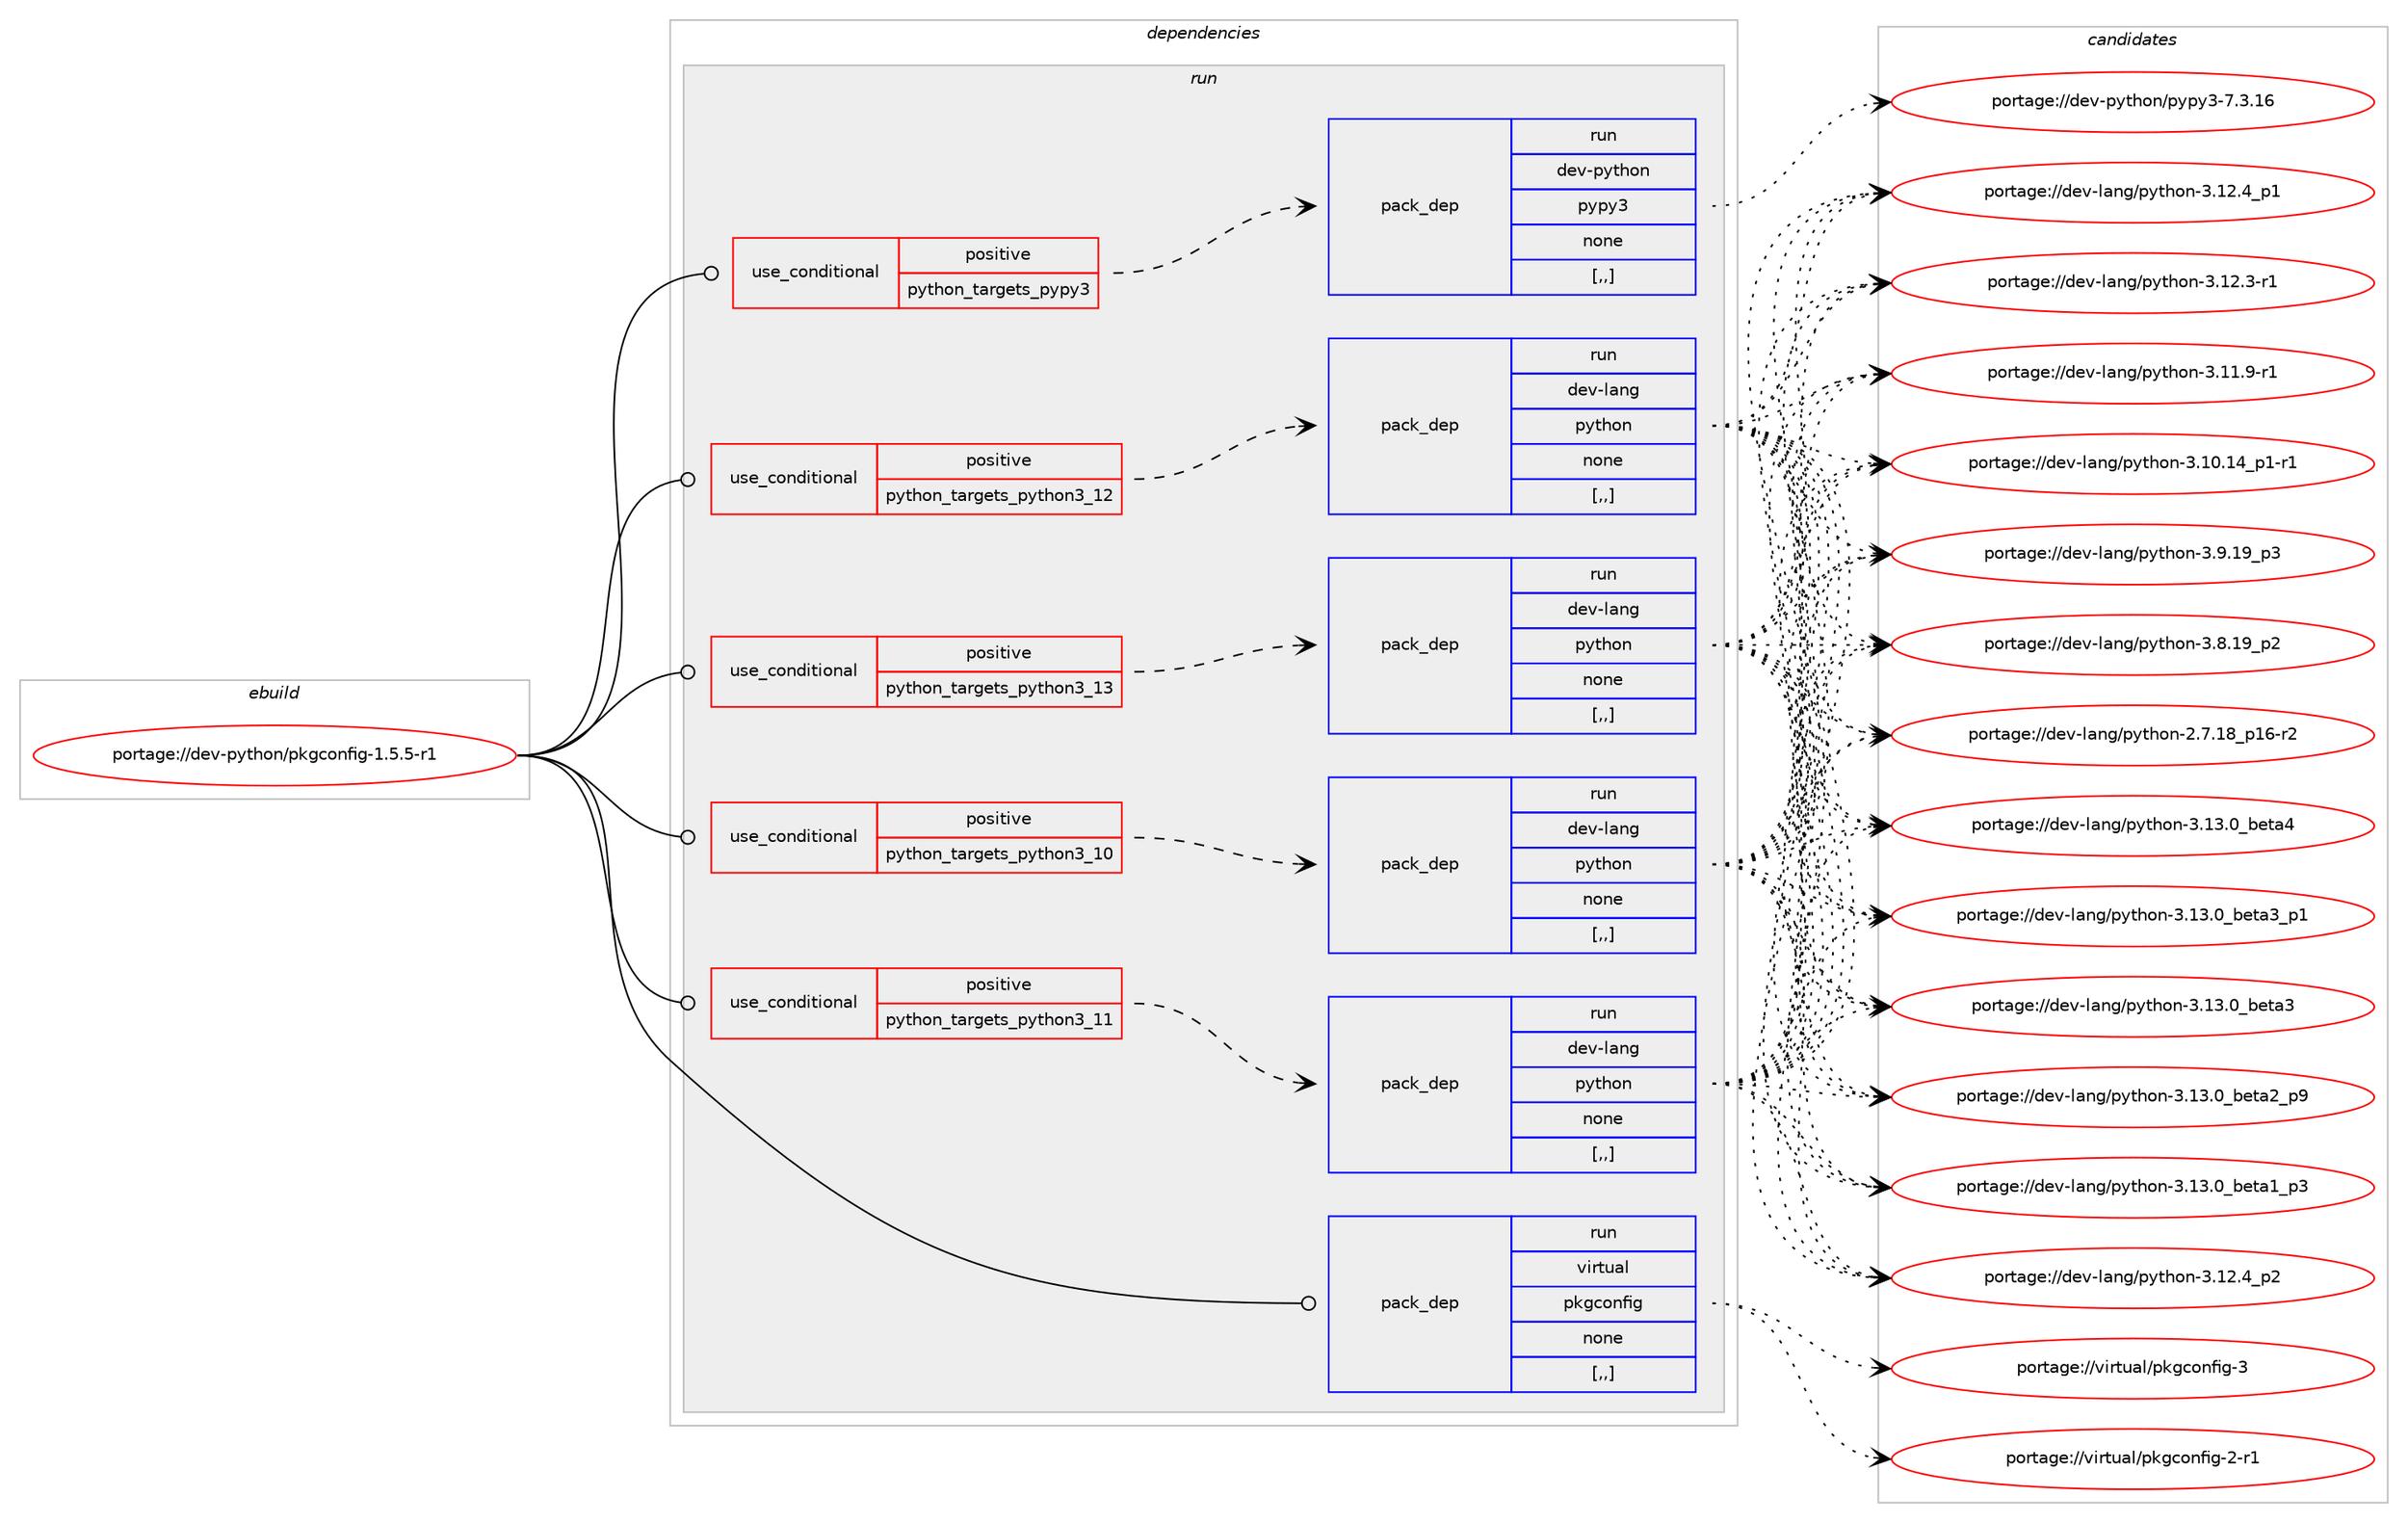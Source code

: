 digraph prolog {

# *************
# Graph options
# *************

newrank=true;
concentrate=true;
compound=true;
graph [rankdir=LR,fontname=Helvetica,fontsize=10,ranksep=1.5];#, ranksep=2.5, nodesep=0.2];
edge  [arrowhead=vee];
node  [fontname=Helvetica,fontsize=10];

# **********
# The ebuild
# **********

subgraph cluster_leftcol {
color=gray;
label=<<i>ebuild</i>>;
id [label="portage://dev-python/pkgconfig-1.5.5-r1", color=red, width=4, href="../dev-python/pkgconfig-1.5.5-r1.svg"];
}

# ****************
# The dependencies
# ****************

subgraph cluster_midcol {
color=gray;
label=<<i>dependencies</i>>;
subgraph cluster_compile {
fillcolor="#eeeeee";
style=filled;
label=<<i>compile</i>>;
}
subgraph cluster_compileandrun {
fillcolor="#eeeeee";
style=filled;
label=<<i>compile and run</i>>;
}
subgraph cluster_run {
fillcolor="#eeeeee";
style=filled;
label=<<i>run</i>>;
subgraph cond36156 {
dependency154897 [label=<<TABLE BORDER="0" CELLBORDER="1" CELLSPACING="0" CELLPADDING="4"><TR><TD ROWSPAN="3" CELLPADDING="10">use_conditional</TD></TR><TR><TD>positive</TD></TR><TR><TD>python_targets_pypy3</TD></TR></TABLE>>, shape=none, color=red];
subgraph pack117490 {
dependency154898 [label=<<TABLE BORDER="0" CELLBORDER="1" CELLSPACING="0" CELLPADDING="4" WIDTH="220"><TR><TD ROWSPAN="6" CELLPADDING="30">pack_dep</TD></TR><TR><TD WIDTH="110">run</TD></TR><TR><TD>dev-python</TD></TR><TR><TD>pypy3</TD></TR><TR><TD>none</TD></TR><TR><TD>[,,]</TD></TR></TABLE>>, shape=none, color=blue];
}
dependency154897:e -> dependency154898:w [weight=20,style="dashed",arrowhead="vee"];
}
id:e -> dependency154897:w [weight=20,style="solid",arrowhead="odot"];
subgraph cond36157 {
dependency154899 [label=<<TABLE BORDER="0" CELLBORDER="1" CELLSPACING="0" CELLPADDING="4"><TR><TD ROWSPAN="3" CELLPADDING="10">use_conditional</TD></TR><TR><TD>positive</TD></TR><TR><TD>python_targets_python3_10</TD></TR></TABLE>>, shape=none, color=red];
subgraph pack117491 {
dependency154900 [label=<<TABLE BORDER="0" CELLBORDER="1" CELLSPACING="0" CELLPADDING="4" WIDTH="220"><TR><TD ROWSPAN="6" CELLPADDING="30">pack_dep</TD></TR><TR><TD WIDTH="110">run</TD></TR><TR><TD>dev-lang</TD></TR><TR><TD>python</TD></TR><TR><TD>none</TD></TR><TR><TD>[,,]</TD></TR></TABLE>>, shape=none, color=blue];
}
dependency154899:e -> dependency154900:w [weight=20,style="dashed",arrowhead="vee"];
}
id:e -> dependency154899:w [weight=20,style="solid",arrowhead="odot"];
subgraph cond36158 {
dependency154901 [label=<<TABLE BORDER="0" CELLBORDER="1" CELLSPACING="0" CELLPADDING="4"><TR><TD ROWSPAN="3" CELLPADDING="10">use_conditional</TD></TR><TR><TD>positive</TD></TR><TR><TD>python_targets_python3_11</TD></TR></TABLE>>, shape=none, color=red];
subgraph pack117492 {
dependency154902 [label=<<TABLE BORDER="0" CELLBORDER="1" CELLSPACING="0" CELLPADDING="4" WIDTH="220"><TR><TD ROWSPAN="6" CELLPADDING="30">pack_dep</TD></TR><TR><TD WIDTH="110">run</TD></TR><TR><TD>dev-lang</TD></TR><TR><TD>python</TD></TR><TR><TD>none</TD></TR><TR><TD>[,,]</TD></TR></TABLE>>, shape=none, color=blue];
}
dependency154901:e -> dependency154902:w [weight=20,style="dashed",arrowhead="vee"];
}
id:e -> dependency154901:w [weight=20,style="solid",arrowhead="odot"];
subgraph cond36159 {
dependency154903 [label=<<TABLE BORDER="0" CELLBORDER="1" CELLSPACING="0" CELLPADDING="4"><TR><TD ROWSPAN="3" CELLPADDING="10">use_conditional</TD></TR><TR><TD>positive</TD></TR><TR><TD>python_targets_python3_12</TD></TR></TABLE>>, shape=none, color=red];
subgraph pack117493 {
dependency154904 [label=<<TABLE BORDER="0" CELLBORDER="1" CELLSPACING="0" CELLPADDING="4" WIDTH="220"><TR><TD ROWSPAN="6" CELLPADDING="30">pack_dep</TD></TR><TR><TD WIDTH="110">run</TD></TR><TR><TD>dev-lang</TD></TR><TR><TD>python</TD></TR><TR><TD>none</TD></TR><TR><TD>[,,]</TD></TR></TABLE>>, shape=none, color=blue];
}
dependency154903:e -> dependency154904:w [weight=20,style="dashed",arrowhead="vee"];
}
id:e -> dependency154903:w [weight=20,style="solid",arrowhead="odot"];
subgraph cond36160 {
dependency154905 [label=<<TABLE BORDER="0" CELLBORDER="1" CELLSPACING="0" CELLPADDING="4"><TR><TD ROWSPAN="3" CELLPADDING="10">use_conditional</TD></TR><TR><TD>positive</TD></TR><TR><TD>python_targets_python3_13</TD></TR></TABLE>>, shape=none, color=red];
subgraph pack117494 {
dependency154906 [label=<<TABLE BORDER="0" CELLBORDER="1" CELLSPACING="0" CELLPADDING="4" WIDTH="220"><TR><TD ROWSPAN="6" CELLPADDING="30">pack_dep</TD></TR><TR><TD WIDTH="110">run</TD></TR><TR><TD>dev-lang</TD></TR><TR><TD>python</TD></TR><TR><TD>none</TD></TR><TR><TD>[,,]</TD></TR></TABLE>>, shape=none, color=blue];
}
dependency154905:e -> dependency154906:w [weight=20,style="dashed",arrowhead="vee"];
}
id:e -> dependency154905:w [weight=20,style="solid",arrowhead="odot"];
subgraph pack117495 {
dependency154907 [label=<<TABLE BORDER="0" CELLBORDER="1" CELLSPACING="0" CELLPADDING="4" WIDTH="220"><TR><TD ROWSPAN="6" CELLPADDING="30">pack_dep</TD></TR><TR><TD WIDTH="110">run</TD></TR><TR><TD>virtual</TD></TR><TR><TD>pkgconfig</TD></TR><TR><TD>none</TD></TR><TR><TD>[,,]</TD></TR></TABLE>>, shape=none, color=blue];
}
id:e -> dependency154907:w [weight=20,style="solid",arrowhead="odot"];
}
}

# **************
# The candidates
# **************

subgraph cluster_choices {
rank=same;
color=gray;
label=<<i>candidates</i>>;

subgraph choice117490 {
color=black;
nodesep=1;
choice10010111845112121116104111110471121211121215145554651464954 [label="portage://dev-python/pypy3-7.3.16", color=red, width=4,href="../dev-python/pypy3-7.3.16.svg"];
dependency154898:e -> choice10010111845112121116104111110471121211121215145554651464954:w [style=dotted,weight="100"];
}
subgraph choice117491 {
color=black;
nodesep=1;
choice1001011184510897110103471121211161041111104551464951464895981011169752 [label="portage://dev-lang/python-3.13.0_beta4", color=red, width=4,href="../dev-lang/python-3.13.0_beta4.svg"];
choice10010111845108971101034711212111610411111045514649514648959810111697519511249 [label="portage://dev-lang/python-3.13.0_beta3_p1", color=red, width=4,href="../dev-lang/python-3.13.0_beta3_p1.svg"];
choice1001011184510897110103471121211161041111104551464951464895981011169751 [label="portage://dev-lang/python-3.13.0_beta3", color=red, width=4,href="../dev-lang/python-3.13.0_beta3.svg"];
choice10010111845108971101034711212111610411111045514649514648959810111697509511257 [label="portage://dev-lang/python-3.13.0_beta2_p9", color=red, width=4,href="../dev-lang/python-3.13.0_beta2_p9.svg"];
choice10010111845108971101034711212111610411111045514649514648959810111697499511251 [label="portage://dev-lang/python-3.13.0_beta1_p3", color=red, width=4,href="../dev-lang/python-3.13.0_beta1_p3.svg"];
choice100101118451089711010347112121116104111110455146495046529511250 [label="portage://dev-lang/python-3.12.4_p2", color=red, width=4,href="../dev-lang/python-3.12.4_p2.svg"];
choice100101118451089711010347112121116104111110455146495046529511249 [label="portage://dev-lang/python-3.12.4_p1", color=red, width=4,href="../dev-lang/python-3.12.4_p1.svg"];
choice100101118451089711010347112121116104111110455146495046514511449 [label="portage://dev-lang/python-3.12.3-r1", color=red, width=4,href="../dev-lang/python-3.12.3-r1.svg"];
choice100101118451089711010347112121116104111110455146494946574511449 [label="portage://dev-lang/python-3.11.9-r1", color=red, width=4,href="../dev-lang/python-3.11.9-r1.svg"];
choice100101118451089711010347112121116104111110455146494846495295112494511449 [label="portage://dev-lang/python-3.10.14_p1-r1", color=red, width=4,href="../dev-lang/python-3.10.14_p1-r1.svg"];
choice100101118451089711010347112121116104111110455146574649579511251 [label="portage://dev-lang/python-3.9.19_p3", color=red, width=4,href="../dev-lang/python-3.9.19_p3.svg"];
choice100101118451089711010347112121116104111110455146564649579511250 [label="portage://dev-lang/python-3.8.19_p2", color=red, width=4,href="../dev-lang/python-3.8.19_p2.svg"];
choice100101118451089711010347112121116104111110455046554649569511249544511450 [label="portage://dev-lang/python-2.7.18_p16-r2", color=red, width=4,href="../dev-lang/python-2.7.18_p16-r2.svg"];
dependency154900:e -> choice1001011184510897110103471121211161041111104551464951464895981011169752:w [style=dotted,weight="100"];
dependency154900:e -> choice10010111845108971101034711212111610411111045514649514648959810111697519511249:w [style=dotted,weight="100"];
dependency154900:e -> choice1001011184510897110103471121211161041111104551464951464895981011169751:w [style=dotted,weight="100"];
dependency154900:e -> choice10010111845108971101034711212111610411111045514649514648959810111697509511257:w [style=dotted,weight="100"];
dependency154900:e -> choice10010111845108971101034711212111610411111045514649514648959810111697499511251:w [style=dotted,weight="100"];
dependency154900:e -> choice100101118451089711010347112121116104111110455146495046529511250:w [style=dotted,weight="100"];
dependency154900:e -> choice100101118451089711010347112121116104111110455146495046529511249:w [style=dotted,weight="100"];
dependency154900:e -> choice100101118451089711010347112121116104111110455146495046514511449:w [style=dotted,weight="100"];
dependency154900:e -> choice100101118451089711010347112121116104111110455146494946574511449:w [style=dotted,weight="100"];
dependency154900:e -> choice100101118451089711010347112121116104111110455146494846495295112494511449:w [style=dotted,weight="100"];
dependency154900:e -> choice100101118451089711010347112121116104111110455146574649579511251:w [style=dotted,weight="100"];
dependency154900:e -> choice100101118451089711010347112121116104111110455146564649579511250:w [style=dotted,weight="100"];
dependency154900:e -> choice100101118451089711010347112121116104111110455046554649569511249544511450:w [style=dotted,weight="100"];
}
subgraph choice117492 {
color=black;
nodesep=1;
choice1001011184510897110103471121211161041111104551464951464895981011169752 [label="portage://dev-lang/python-3.13.0_beta4", color=red, width=4,href="../dev-lang/python-3.13.0_beta4.svg"];
choice10010111845108971101034711212111610411111045514649514648959810111697519511249 [label="portage://dev-lang/python-3.13.0_beta3_p1", color=red, width=4,href="../dev-lang/python-3.13.0_beta3_p1.svg"];
choice1001011184510897110103471121211161041111104551464951464895981011169751 [label="portage://dev-lang/python-3.13.0_beta3", color=red, width=4,href="../dev-lang/python-3.13.0_beta3.svg"];
choice10010111845108971101034711212111610411111045514649514648959810111697509511257 [label="portage://dev-lang/python-3.13.0_beta2_p9", color=red, width=4,href="../dev-lang/python-3.13.0_beta2_p9.svg"];
choice10010111845108971101034711212111610411111045514649514648959810111697499511251 [label="portage://dev-lang/python-3.13.0_beta1_p3", color=red, width=4,href="../dev-lang/python-3.13.0_beta1_p3.svg"];
choice100101118451089711010347112121116104111110455146495046529511250 [label="portage://dev-lang/python-3.12.4_p2", color=red, width=4,href="../dev-lang/python-3.12.4_p2.svg"];
choice100101118451089711010347112121116104111110455146495046529511249 [label="portage://dev-lang/python-3.12.4_p1", color=red, width=4,href="../dev-lang/python-3.12.4_p1.svg"];
choice100101118451089711010347112121116104111110455146495046514511449 [label="portage://dev-lang/python-3.12.3-r1", color=red, width=4,href="../dev-lang/python-3.12.3-r1.svg"];
choice100101118451089711010347112121116104111110455146494946574511449 [label="portage://dev-lang/python-3.11.9-r1", color=red, width=4,href="../dev-lang/python-3.11.9-r1.svg"];
choice100101118451089711010347112121116104111110455146494846495295112494511449 [label="portage://dev-lang/python-3.10.14_p1-r1", color=red, width=4,href="../dev-lang/python-3.10.14_p1-r1.svg"];
choice100101118451089711010347112121116104111110455146574649579511251 [label="portage://dev-lang/python-3.9.19_p3", color=red, width=4,href="../dev-lang/python-3.9.19_p3.svg"];
choice100101118451089711010347112121116104111110455146564649579511250 [label="portage://dev-lang/python-3.8.19_p2", color=red, width=4,href="../dev-lang/python-3.8.19_p2.svg"];
choice100101118451089711010347112121116104111110455046554649569511249544511450 [label="portage://dev-lang/python-2.7.18_p16-r2", color=red, width=4,href="../dev-lang/python-2.7.18_p16-r2.svg"];
dependency154902:e -> choice1001011184510897110103471121211161041111104551464951464895981011169752:w [style=dotted,weight="100"];
dependency154902:e -> choice10010111845108971101034711212111610411111045514649514648959810111697519511249:w [style=dotted,weight="100"];
dependency154902:e -> choice1001011184510897110103471121211161041111104551464951464895981011169751:w [style=dotted,weight="100"];
dependency154902:e -> choice10010111845108971101034711212111610411111045514649514648959810111697509511257:w [style=dotted,weight="100"];
dependency154902:e -> choice10010111845108971101034711212111610411111045514649514648959810111697499511251:w [style=dotted,weight="100"];
dependency154902:e -> choice100101118451089711010347112121116104111110455146495046529511250:w [style=dotted,weight="100"];
dependency154902:e -> choice100101118451089711010347112121116104111110455146495046529511249:w [style=dotted,weight="100"];
dependency154902:e -> choice100101118451089711010347112121116104111110455146495046514511449:w [style=dotted,weight="100"];
dependency154902:e -> choice100101118451089711010347112121116104111110455146494946574511449:w [style=dotted,weight="100"];
dependency154902:e -> choice100101118451089711010347112121116104111110455146494846495295112494511449:w [style=dotted,weight="100"];
dependency154902:e -> choice100101118451089711010347112121116104111110455146574649579511251:w [style=dotted,weight="100"];
dependency154902:e -> choice100101118451089711010347112121116104111110455146564649579511250:w [style=dotted,weight="100"];
dependency154902:e -> choice100101118451089711010347112121116104111110455046554649569511249544511450:w [style=dotted,weight="100"];
}
subgraph choice117493 {
color=black;
nodesep=1;
choice1001011184510897110103471121211161041111104551464951464895981011169752 [label="portage://dev-lang/python-3.13.0_beta4", color=red, width=4,href="../dev-lang/python-3.13.0_beta4.svg"];
choice10010111845108971101034711212111610411111045514649514648959810111697519511249 [label="portage://dev-lang/python-3.13.0_beta3_p1", color=red, width=4,href="../dev-lang/python-3.13.0_beta3_p1.svg"];
choice1001011184510897110103471121211161041111104551464951464895981011169751 [label="portage://dev-lang/python-3.13.0_beta3", color=red, width=4,href="../dev-lang/python-3.13.0_beta3.svg"];
choice10010111845108971101034711212111610411111045514649514648959810111697509511257 [label="portage://dev-lang/python-3.13.0_beta2_p9", color=red, width=4,href="../dev-lang/python-3.13.0_beta2_p9.svg"];
choice10010111845108971101034711212111610411111045514649514648959810111697499511251 [label="portage://dev-lang/python-3.13.0_beta1_p3", color=red, width=4,href="../dev-lang/python-3.13.0_beta1_p3.svg"];
choice100101118451089711010347112121116104111110455146495046529511250 [label="portage://dev-lang/python-3.12.4_p2", color=red, width=4,href="../dev-lang/python-3.12.4_p2.svg"];
choice100101118451089711010347112121116104111110455146495046529511249 [label="portage://dev-lang/python-3.12.4_p1", color=red, width=4,href="../dev-lang/python-3.12.4_p1.svg"];
choice100101118451089711010347112121116104111110455146495046514511449 [label="portage://dev-lang/python-3.12.3-r1", color=red, width=4,href="../dev-lang/python-3.12.3-r1.svg"];
choice100101118451089711010347112121116104111110455146494946574511449 [label="portage://dev-lang/python-3.11.9-r1", color=red, width=4,href="../dev-lang/python-3.11.9-r1.svg"];
choice100101118451089711010347112121116104111110455146494846495295112494511449 [label="portage://dev-lang/python-3.10.14_p1-r1", color=red, width=4,href="../dev-lang/python-3.10.14_p1-r1.svg"];
choice100101118451089711010347112121116104111110455146574649579511251 [label="portage://dev-lang/python-3.9.19_p3", color=red, width=4,href="../dev-lang/python-3.9.19_p3.svg"];
choice100101118451089711010347112121116104111110455146564649579511250 [label="portage://dev-lang/python-3.8.19_p2", color=red, width=4,href="../dev-lang/python-3.8.19_p2.svg"];
choice100101118451089711010347112121116104111110455046554649569511249544511450 [label="portage://dev-lang/python-2.7.18_p16-r2", color=red, width=4,href="../dev-lang/python-2.7.18_p16-r2.svg"];
dependency154904:e -> choice1001011184510897110103471121211161041111104551464951464895981011169752:w [style=dotted,weight="100"];
dependency154904:e -> choice10010111845108971101034711212111610411111045514649514648959810111697519511249:w [style=dotted,weight="100"];
dependency154904:e -> choice1001011184510897110103471121211161041111104551464951464895981011169751:w [style=dotted,weight="100"];
dependency154904:e -> choice10010111845108971101034711212111610411111045514649514648959810111697509511257:w [style=dotted,weight="100"];
dependency154904:e -> choice10010111845108971101034711212111610411111045514649514648959810111697499511251:w [style=dotted,weight="100"];
dependency154904:e -> choice100101118451089711010347112121116104111110455146495046529511250:w [style=dotted,weight="100"];
dependency154904:e -> choice100101118451089711010347112121116104111110455146495046529511249:w [style=dotted,weight="100"];
dependency154904:e -> choice100101118451089711010347112121116104111110455146495046514511449:w [style=dotted,weight="100"];
dependency154904:e -> choice100101118451089711010347112121116104111110455146494946574511449:w [style=dotted,weight="100"];
dependency154904:e -> choice100101118451089711010347112121116104111110455146494846495295112494511449:w [style=dotted,weight="100"];
dependency154904:e -> choice100101118451089711010347112121116104111110455146574649579511251:w [style=dotted,weight="100"];
dependency154904:e -> choice100101118451089711010347112121116104111110455146564649579511250:w [style=dotted,weight="100"];
dependency154904:e -> choice100101118451089711010347112121116104111110455046554649569511249544511450:w [style=dotted,weight="100"];
}
subgraph choice117494 {
color=black;
nodesep=1;
choice1001011184510897110103471121211161041111104551464951464895981011169752 [label="portage://dev-lang/python-3.13.0_beta4", color=red, width=4,href="../dev-lang/python-3.13.0_beta4.svg"];
choice10010111845108971101034711212111610411111045514649514648959810111697519511249 [label="portage://dev-lang/python-3.13.0_beta3_p1", color=red, width=4,href="../dev-lang/python-3.13.0_beta3_p1.svg"];
choice1001011184510897110103471121211161041111104551464951464895981011169751 [label="portage://dev-lang/python-3.13.0_beta3", color=red, width=4,href="../dev-lang/python-3.13.0_beta3.svg"];
choice10010111845108971101034711212111610411111045514649514648959810111697509511257 [label="portage://dev-lang/python-3.13.0_beta2_p9", color=red, width=4,href="../dev-lang/python-3.13.0_beta2_p9.svg"];
choice10010111845108971101034711212111610411111045514649514648959810111697499511251 [label="portage://dev-lang/python-3.13.0_beta1_p3", color=red, width=4,href="../dev-lang/python-3.13.0_beta1_p3.svg"];
choice100101118451089711010347112121116104111110455146495046529511250 [label="portage://dev-lang/python-3.12.4_p2", color=red, width=4,href="../dev-lang/python-3.12.4_p2.svg"];
choice100101118451089711010347112121116104111110455146495046529511249 [label="portage://dev-lang/python-3.12.4_p1", color=red, width=4,href="../dev-lang/python-3.12.4_p1.svg"];
choice100101118451089711010347112121116104111110455146495046514511449 [label="portage://dev-lang/python-3.12.3-r1", color=red, width=4,href="../dev-lang/python-3.12.3-r1.svg"];
choice100101118451089711010347112121116104111110455146494946574511449 [label="portage://dev-lang/python-3.11.9-r1", color=red, width=4,href="../dev-lang/python-3.11.9-r1.svg"];
choice100101118451089711010347112121116104111110455146494846495295112494511449 [label="portage://dev-lang/python-3.10.14_p1-r1", color=red, width=4,href="../dev-lang/python-3.10.14_p1-r1.svg"];
choice100101118451089711010347112121116104111110455146574649579511251 [label="portage://dev-lang/python-3.9.19_p3", color=red, width=4,href="../dev-lang/python-3.9.19_p3.svg"];
choice100101118451089711010347112121116104111110455146564649579511250 [label="portage://dev-lang/python-3.8.19_p2", color=red, width=4,href="../dev-lang/python-3.8.19_p2.svg"];
choice100101118451089711010347112121116104111110455046554649569511249544511450 [label="portage://dev-lang/python-2.7.18_p16-r2", color=red, width=4,href="../dev-lang/python-2.7.18_p16-r2.svg"];
dependency154906:e -> choice1001011184510897110103471121211161041111104551464951464895981011169752:w [style=dotted,weight="100"];
dependency154906:e -> choice10010111845108971101034711212111610411111045514649514648959810111697519511249:w [style=dotted,weight="100"];
dependency154906:e -> choice1001011184510897110103471121211161041111104551464951464895981011169751:w [style=dotted,weight="100"];
dependency154906:e -> choice10010111845108971101034711212111610411111045514649514648959810111697509511257:w [style=dotted,weight="100"];
dependency154906:e -> choice10010111845108971101034711212111610411111045514649514648959810111697499511251:w [style=dotted,weight="100"];
dependency154906:e -> choice100101118451089711010347112121116104111110455146495046529511250:w [style=dotted,weight="100"];
dependency154906:e -> choice100101118451089711010347112121116104111110455146495046529511249:w [style=dotted,weight="100"];
dependency154906:e -> choice100101118451089711010347112121116104111110455146495046514511449:w [style=dotted,weight="100"];
dependency154906:e -> choice100101118451089711010347112121116104111110455146494946574511449:w [style=dotted,weight="100"];
dependency154906:e -> choice100101118451089711010347112121116104111110455146494846495295112494511449:w [style=dotted,weight="100"];
dependency154906:e -> choice100101118451089711010347112121116104111110455146574649579511251:w [style=dotted,weight="100"];
dependency154906:e -> choice100101118451089711010347112121116104111110455146564649579511250:w [style=dotted,weight="100"];
dependency154906:e -> choice100101118451089711010347112121116104111110455046554649569511249544511450:w [style=dotted,weight="100"];
}
subgraph choice117495 {
color=black;
nodesep=1;
choice1181051141161179710847112107103991111101021051034551 [label="portage://virtual/pkgconfig-3", color=red, width=4,href="../virtual/pkgconfig-3.svg"];
choice11810511411611797108471121071039911111010210510345504511449 [label="portage://virtual/pkgconfig-2-r1", color=red, width=4,href="../virtual/pkgconfig-2-r1.svg"];
dependency154907:e -> choice1181051141161179710847112107103991111101021051034551:w [style=dotted,weight="100"];
dependency154907:e -> choice11810511411611797108471121071039911111010210510345504511449:w [style=dotted,weight="100"];
}
}

}
